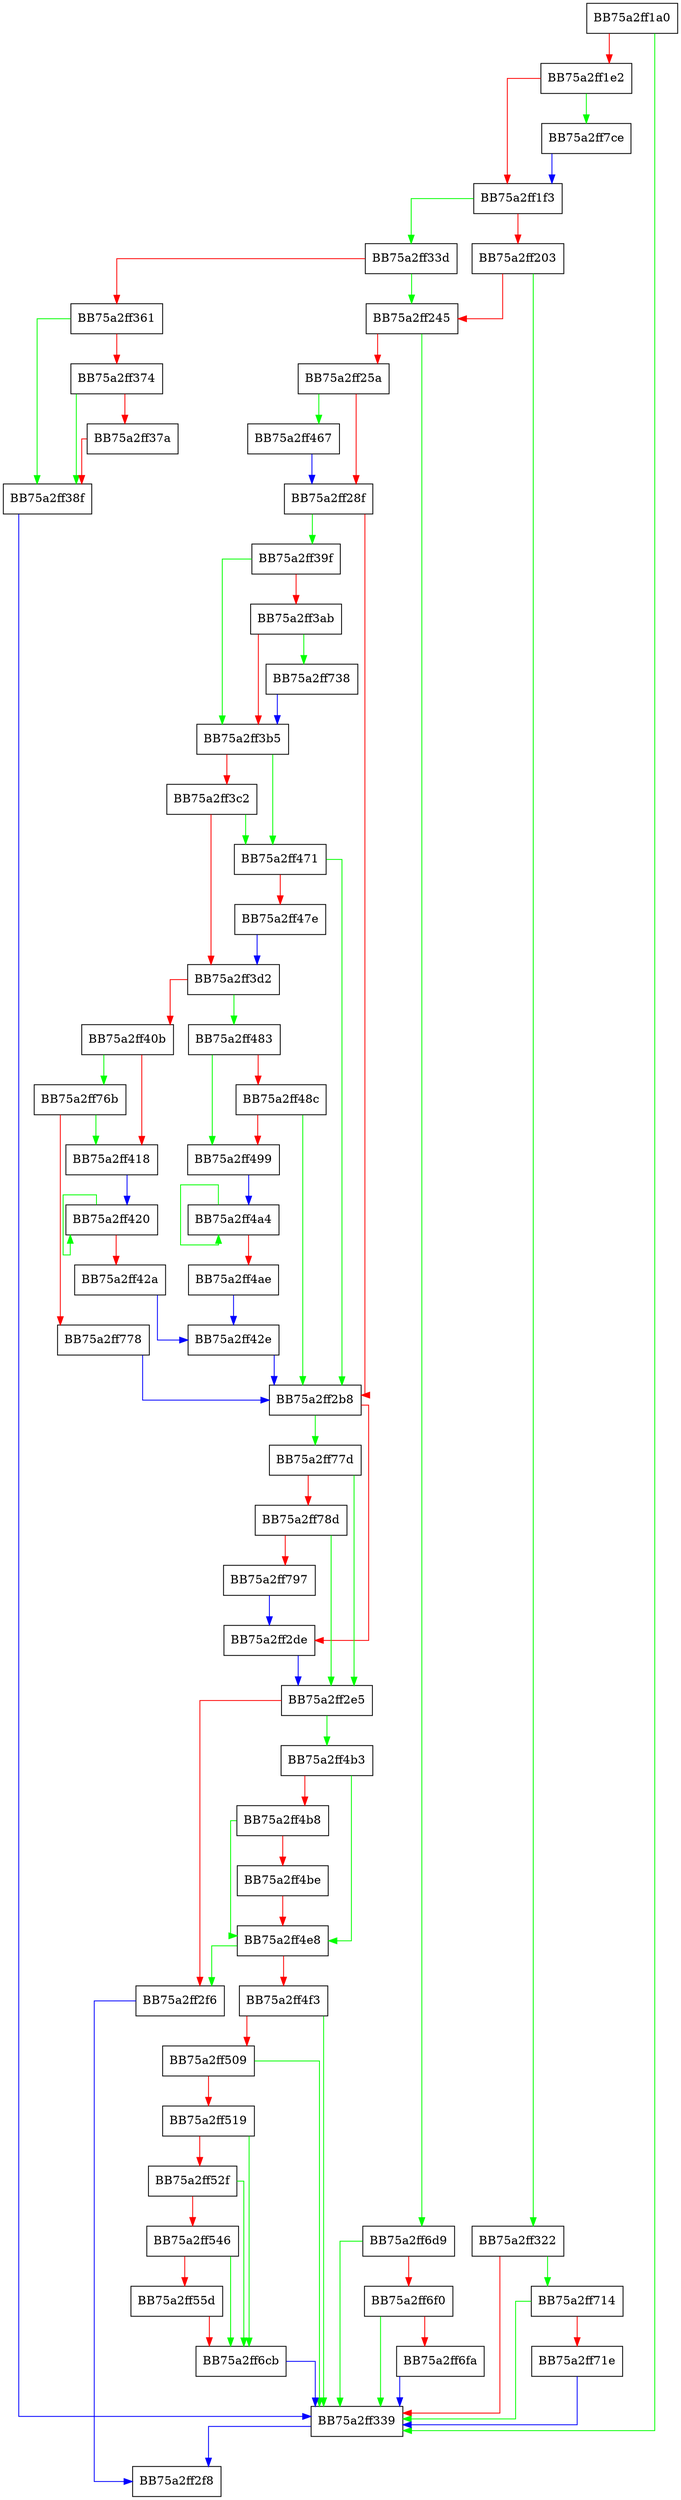 digraph netvm_jitc_execute {
  node [shape="box"];
  graph [splines=ortho];
  BB75a2ff1a0 -> BB75a2ff339 [color="green"];
  BB75a2ff1a0 -> BB75a2ff1e2 [color="red"];
  BB75a2ff1e2 -> BB75a2ff7ce [color="green"];
  BB75a2ff1e2 -> BB75a2ff1f3 [color="red"];
  BB75a2ff1f3 -> BB75a2ff33d [color="green"];
  BB75a2ff1f3 -> BB75a2ff203 [color="red"];
  BB75a2ff203 -> BB75a2ff322 [color="green"];
  BB75a2ff203 -> BB75a2ff245 [color="red"];
  BB75a2ff245 -> BB75a2ff6d9 [color="green"];
  BB75a2ff245 -> BB75a2ff25a [color="red"];
  BB75a2ff25a -> BB75a2ff467 [color="green"];
  BB75a2ff25a -> BB75a2ff28f [color="red"];
  BB75a2ff28f -> BB75a2ff39f [color="green"];
  BB75a2ff28f -> BB75a2ff2b8 [color="red"];
  BB75a2ff2b8 -> BB75a2ff77d [color="green"];
  BB75a2ff2b8 -> BB75a2ff2de [color="red"];
  BB75a2ff2de -> BB75a2ff2e5 [color="blue"];
  BB75a2ff2e5 -> BB75a2ff4b3 [color="green"];
  BB75a2ff2e5 -> BB75a2ff2f6 [color="red"];
  BB75a2ff2f6 -> BB75a2ff2f8 [color="blue"];
  BB75a2ff322 -> BB75a2ff714 [color="green"];
  BB75a2ff322 -> BB75a2ff339 [color="red"];
  BB75a2ff339 -> BB75a2ff2f8 [color="blue"];
  BB75a2ff33d -> BB75a2ff245 [color="green"];
  BB75a2ff33d -> BB75a2ff361 [color="red"];
  BB75a2ff361 -> BB75a2ff38f [color="green"];
  BB75a2ff361 -> BB75a2ff374 [color="red"];
  BB75a2ff374 -> BB75a2ff38f [color="green"];
  BB75a2ff374 -> BB75a2ff37a [color="red"];
  BB75a2ff37a -> BB75a2ff38f [color="red"];
  BB75a2ff38f -> BB75a2ff339 [color="blue"];
  BB75a2ff39f -> BB75a2ff3b5 [color="green"];
  BB75a2ff39f -> BB75a2ff3ab [color="red"];
  BB75a2ff3ab -> BB75a2ff738 [color="green"];
  BB75a2ff3ab -> BB75a2ff3b5 [color="red"];
  BB75a2ff3b5 -> BB75a2ff471 [color="green"];
  BB75a2ff3b5 -> BB75a2ff3c2 [color="red"];
  BB75a2ff3c2 -> BB75a2ff471 [color="green"];
  BB75a2ff3c2 -> BB75a2ff3d2 [color="red"];
  BB75a2ff3d2 -> BB75a2ff483 [color="green"];
  BB75a2ff3d2 -> BB75a2ff40b [color="red"];
  BB75a2ff40b -> BB75a2ff76b [color="green"];
  BB75a2ff40b -> BB75a2ff418 [color="red"];
  BB75a2ff418 -> BB75a2ff420 [color="blue"];
  BB75a2ff420 -> BB75a2ff420 [color="green"];
  BB75a2ff420 -> BB75a2ff42a [color="red"];
  BB75a2ff42a -> BB75a2ff42e [color="blue"];
  BB75a2ff42e -> BB75a2ff2b8 [color="blue"];
  BB75a2ff467 -> BB75a2ff28f [color="blue"];
  BB75a2ff471 -> BB75a2ff2b8 [color="green"];
  BB75a2ff471 -> BB75a2ff47e [color="red"];
  BB75a2ff47e -> BB75a2ff3d2 [color="blue"];
  BB75a2ff483 -> BB75a2ff499 [color="green"];
  BB75a2ff483 -> BB75a2ff48c [color="red"];
  BB75a2ff48c -> BB75a2ff2b8 [color="green"];
  BB75a2ff48c -> BB75a2ff499 [color="red"];
  BB75a2ff499 -> BB75a2ff4a4 [color="blue"];
  BB75a2ff4a4 -> BB75a2ff4a4 [color="green"];
  BB75a2ff4a4 -> BB75a2ff4ae [color="red"];
  BB75a2ff4ae -> BB75a2ff42e [color="blue"];
  BB75a2ff4b3 -> BB75a2ff4e8 [color="green"];
  BB75a2ff4b3 -> BB75a2ff4b8 [color="red"];
  BB75a2ff4b8 -> BB75a2ff4e8 [color="green"];
  BB75a2ff4b8 -> BB75a2ff4be [color="red"];
  BB75a2ff4be -> BB75a2ff4e8 [color="red"];
  BB75a2ff4e8 -> BB75a2ff2f6 [color="green"];
  BB75a2ff4e8 -> BB75a2ff4f3 [color="red"];
  BB75a2ff4f3 -> BB75a2ff339 [color="green"];
  BB75a2ff4f3 -> BB75a2ff509 [color="red"];
  BB75a2ff509 -> BB75a2ff339 [color="green"];
  BB75a2ff509 -> BB75a2ff519 [color="red"];
  BB75a2ff519 -> BB75a2ff6cb [color="green"];
  BB75a2ff519 -> BB75a2ff52f [color="red"];
  BB75a2ff52f -> BB75a2ff6cb [color="green"];
  BB75a2ff52f -> BB75a2ff546 [color="red"];
  BB75a2ff546 -> BB75a2ff6cb [color="green"];
  BB75a2ff546 -> BB75a2ff55d [color="red"];
  BB75a2ff55d -> BB75a2ff6cb [color="red"];
  BB75a2ff6cb -> BB75a2ff339 [color="blue"];
  BB75a2ff6d9 -> BB75a2ff339 [color="green"];
  BB75a2ff6d9 -> BB75a2ff6f0 [color="red"];
  BB75a2ff6f0 -> BB75a2ff339 [color="green"];
  BB75a2ff6f0 -> BB75a2ff6fa [color="red"];
  BB75a2ff6fa -> BB75a2ff339 [color="blue"];
  BB75a2ff714 -> BB75a2ff339 [color="green"];
  BB75a2ff714 -> BB75a2ff71e [color="red"];
  BB75a2ff71e -> BB75a2ff339 [color="blue"];
  BB75a2ff738 -> BB75a2ff3b5 [color="blue"];
  BB75a2ff76b -> BB75a2ff418 [color="green"];
  BB75a2ff76b -> BB75a2ff778 [color="red"];
  BB75a2ff778 -> BB75a2ff2b8 [color="blue"];
  BB75a2ff77d -> BB75a2ff2e5 [color="green"];
  BB75a2ff77d -> BB75a2ff78d [color="red"];
  BB75a2ff78d -> BB75a2ff2e5 [color="green"];
  BB75a2ff78d -> BB75a2ff797 [color="red"];
  BB75a2ff797 -> BB75a2ff2de [color="blue"];
  BB75a2ff7ce -> BB75a2ff1f3 [color="blue"];
}